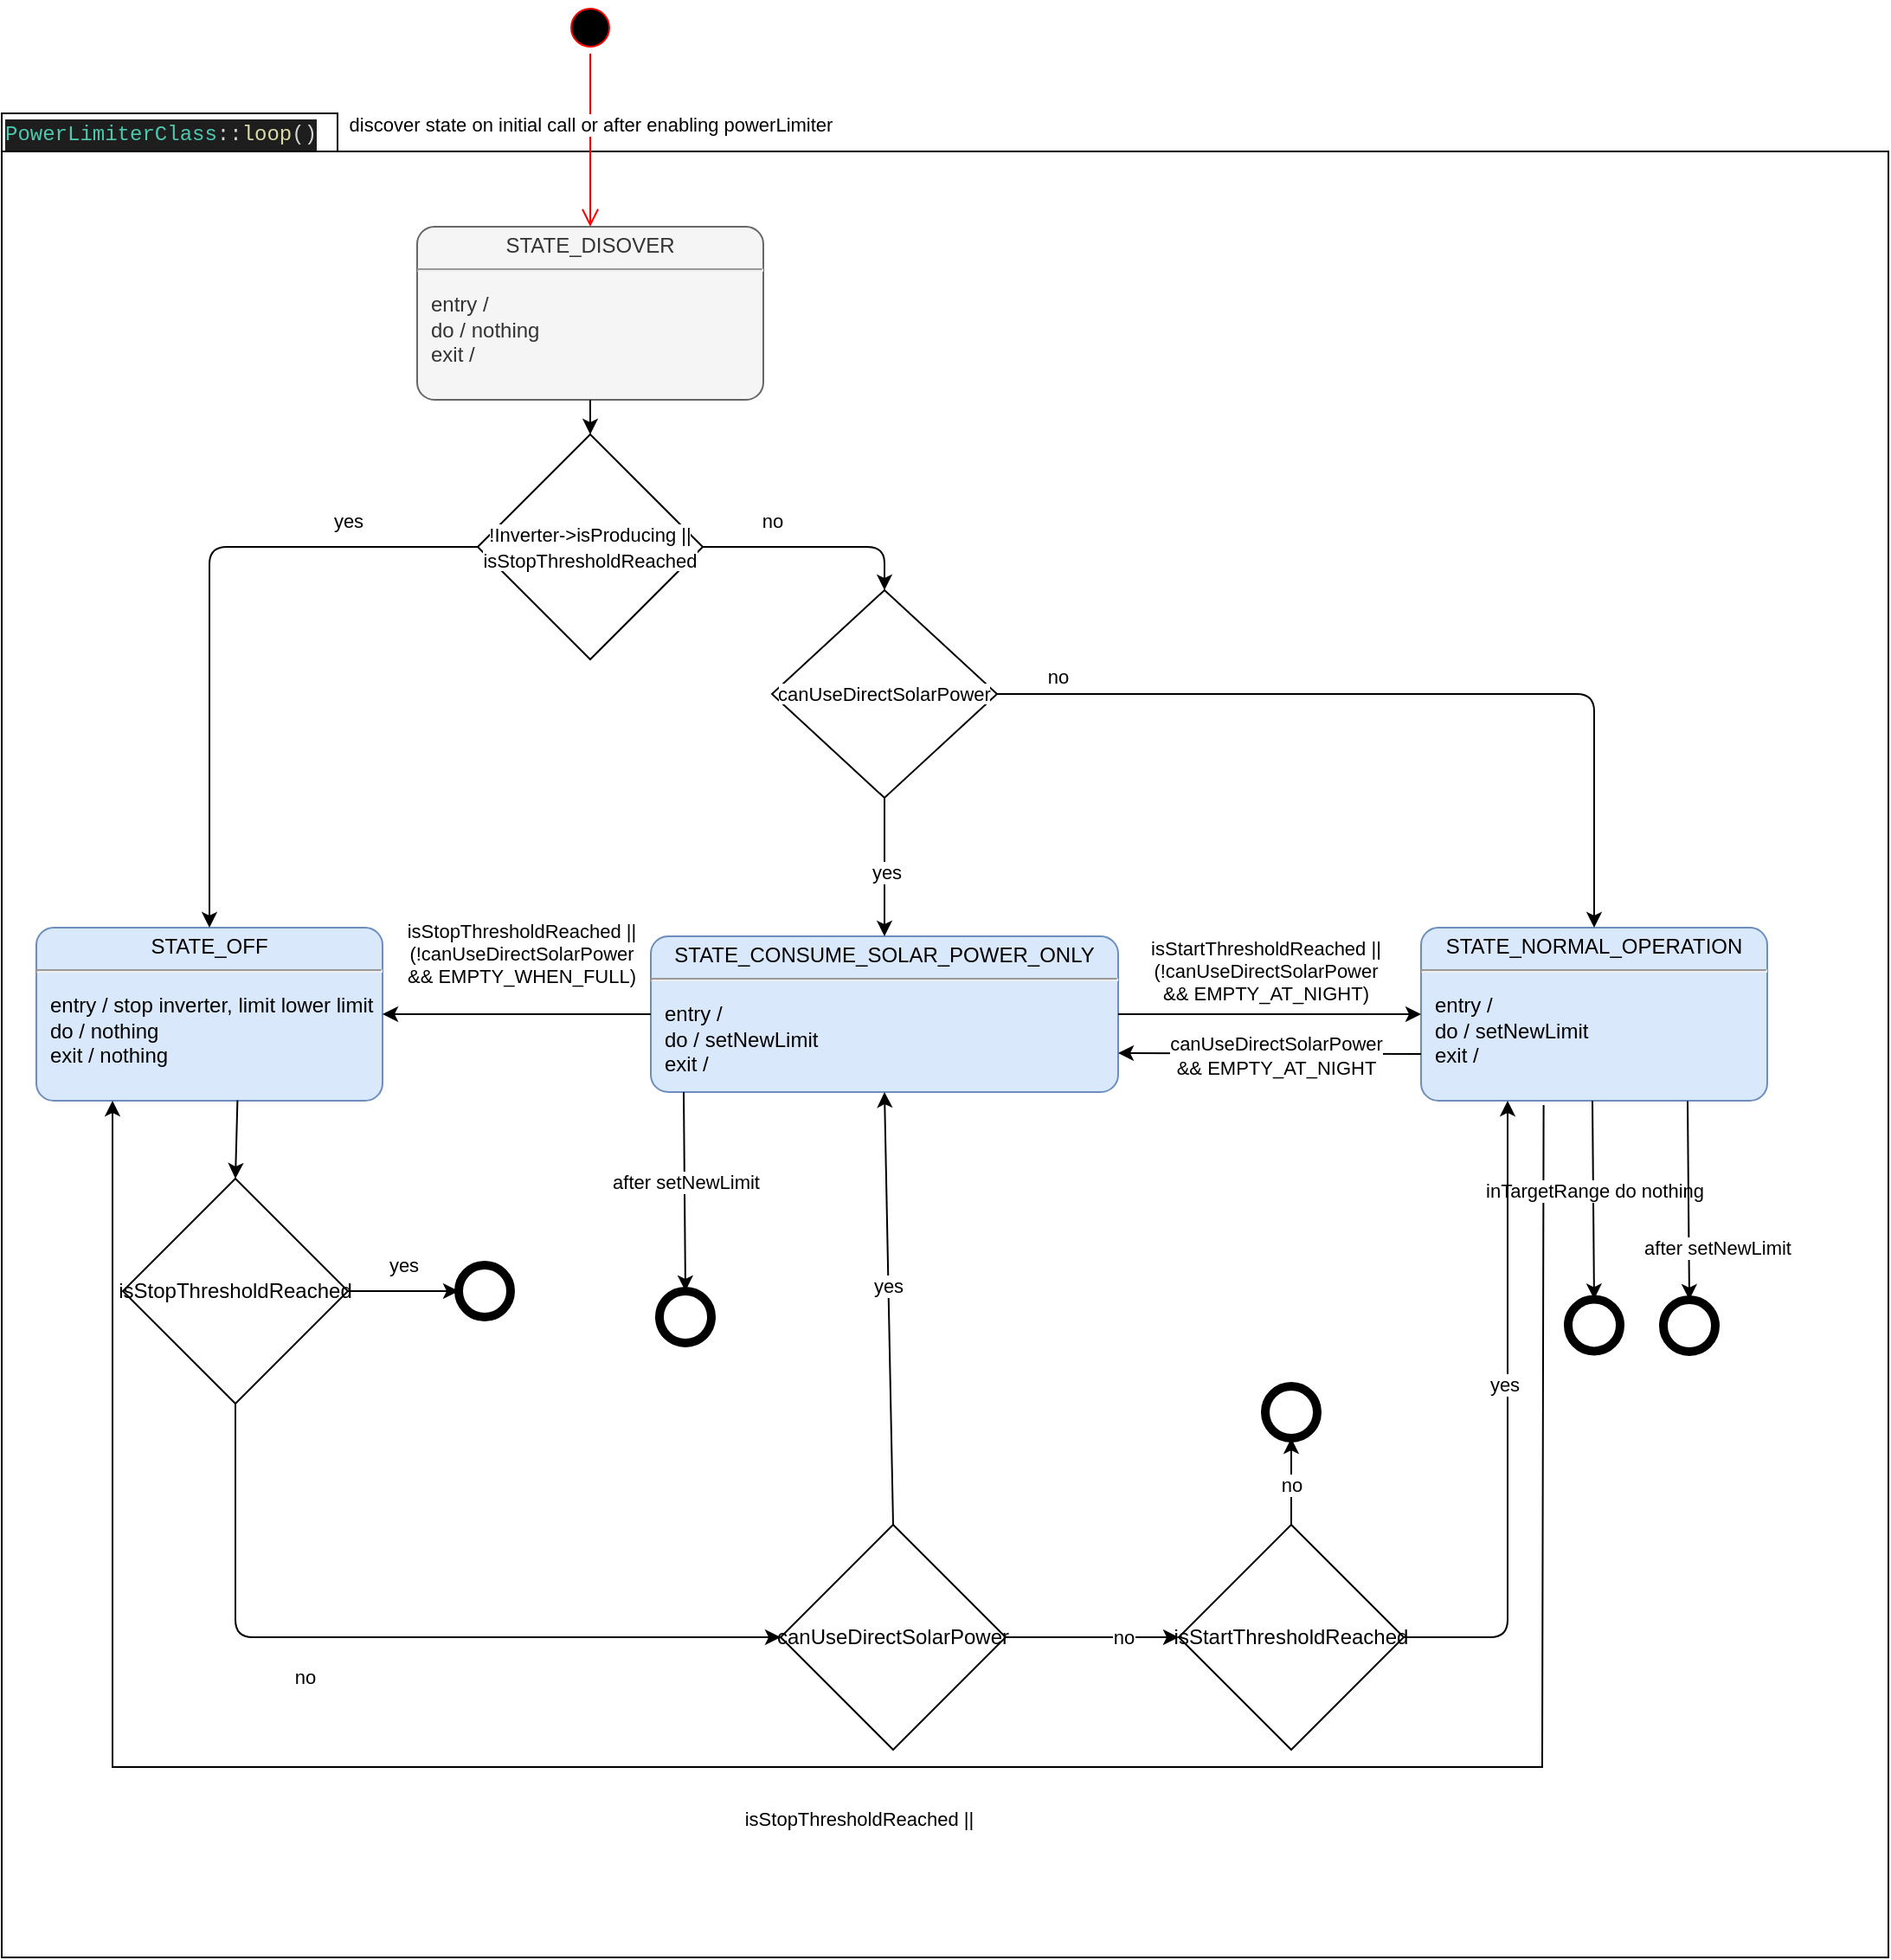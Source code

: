 <mxfile>
    <diagram name="Page-1" id="b5b7bab2-c9e2-2cf4-8b2a-24fd1a2a6d21">
        <mxGraphModel dx="1370" dy="985" grid="1" gridSize="10" guides="1" tooltips="1" connect="1" arrows="1" fold="1" page="1" pageScale="1" pageWidth="827" pageHeight="1169" background="none" math="0" shadow="0">
            <root>
                <mxCell id="0"/>
                <mxCell id="1" parent="0"/>
                <mxCell id="6e0c8c40b5770093-72" value="" style="shape=folder;fontStyle=1;spacingTop=10;tabWidth=194;tabHeight=22;tabPosition=left;html=1;rounded=0;shadow=0;comic=0;labelBackgroundColor=none;strokeWidth=1;fillColor=none;fontFamily=Verdana;fontSize=10;align=center;" parent="1" vertex="1">
                    <mxGeometry x="150" y="114.5" width="1090" height="1065.5" as="geometry"/>
                </mxCell>
                <mxCell id="6e0c8c40b5770093-73" value="&lt;div style=&quot;color: rgb(212, 212, 212); background-color: rgb(30, 30, 30); font-family: Menlo, Monaco, &amp;quot;Courier New&amp;quot;, monospace; font-size: 12px; line-height: 18px;&quot;&gt;&lt;span style=&quot;color: #4ec9b0;&quot;&gt;PowerLimiterClass&lt;/span&gt;::&lt;span style=&quot;color: #dcdcaa;&quot;&gt;loop&lt;/span&gt;()&lt;/div&gt;" style="text;html=1;align=left;verticalAlign=top;spacingTop=-4;fontSize=10;fontFamily=Verdana" parent="1" vertex="1">
                    <mxGeometry x="150" y="114.5" width="130" height="20" as="geometry"/>
                </mxCell>
                <mxCell id="sqCMRMHiXPc9LqBIY9SA-1" value="" style="ellipse;html=1;shape=startState;fillColor=#000000;strokeColor=#ff0000;" parent="1" vertex="1">
                    <mxGeometry x="475" y="50" width="30" height="30" as="geometry"/>
                </mxCell>
                <mxCell id="sqCMRMHiXPc9LqBIY9SA-2" value="discover state on initial call or after enabling powerLimiter" style="html=1;verticalAlign=bottom;endArrow=open;endSize=8;strokeColor=#ff0000;rounded=0;entryX=0.5;entryY=0;entryDx=0;entryDy=0;entryPerimeter=0;" parent="1" source="sqCMRMHiXPc9LqBIY9SA-1" target="2" edge="1">
                    <mxGeometry relative="1" as="geometry">
                        <mxPoint x="205" y="370" as="targetPoint"/>
                    </mxGeometry>
                </mxCell>
                <mxCell id="sqCMRMHiXPc9LqBIY9SA-6" value="&lt;p style=&quot;margin:0px;margin-top:4px;text-align:center;&quot;&gt;STATE_OFF&lt;/p&gt;&lt;hr&gt;&lt;p&gt;&lt;/p&gt;&lt;p style=&quot;margin:0px;margin-left:8px;text-align:left;&quot;&gt;entry / stop inverter, limit lower limit&lt;br&gt;do / nothing&lt;br&gt;exit / nothing&lt;/p&gt;" style="shape=mxgraph.sysml.simpleState;html=1;overflow=fill;whiteSpace=wrap;align=center;fillColor=#dae8fc;strokeColor=#6c8ebf;" parent="1" vertex="1">
                    <mxGeometry x="170" y="585" width="200" height="100" as="geometry"/>
                </mxCell>
                <mxCell id="sqCMRMHiXPc9LqBIY9SA-7" value="&lt;p style=&quot;margin:0px;margin-top:4px;text-align:center;&quot;&gt;STATE_CONSUME_SOLAR_POWER_ONLY&lt;/p&gt;&lt;hr&gt;&lt;p&gt;&lt;/p&gt;&lt;p style=&quot;margin:0px;margin-left:8px;text-align:left;&quot;&gt;entry /&lt;br&gt;do / setNewLimit&lt;br&gt;exit /&lt;/p&gt;" style="shape=mxgraph.sysml.simpleState;html=1;overflow=fill;whiteSpace=wrap;align=center;fillColor=#dae8fc;strokeColor=#6c8ebf;" parent="1" vertex="1">
                    <mxGeometry x="525" y="590" width="270" height="90" as="geometry"/>
                </mxCell>
                <mxCell id="sqCMRMHiXPc9LqBIY9SA-8" value="&lt;p style=&quot;margin:0px;margin-top:4px;text-align:center;&quot;&gt;STATE_NORMAL_OPERATION&lt;/p&gt;&lt;hr&gt;&lt;p&gt;&lt;/p&gt;&lt;p style=&quot;margin:0px;margin-left:8px;text-align:left;&quot;&gt;entry /&lt;br&gt;do / setNewLimit&lt;br&gt;exit /&lt;/p&gt;" style="shape=mxgraph.sysml.simpleState;html=1;overflow=fill;whiteSpace=wrap;align=center;fillColor=#dae8fc;strokeColor=#6c8ebf;" parent="1" vertex="1">
                    <mxGeometry x="970" y="585" width="200" height="100" as="geometry"/>
                </mxCell>
                <mxCell id="2" value="&lt;p style=&quot;margin:0px;margin-top:4px;text-align:center;&quot;&gt;STATE_DISOVER&lt;/p&gt;&lt;hr&gt;&lt;p&gt;&lt;/p&gt;&lt;p style=&quot;margin:0px;margin-left:8px;text-align:left;&quot;&gt;entry /&amp;nbsp;&lt;br&gt;do / nothing&lt;br&gt;exit /&amp;nbsp;&lt;/p&gt;" style="shape=mxgraph.sysml.simpleState;html=1;overflow=fill;whiteSpace=wrap;align=center;fillColor=#f5f5f5;strokeColor=#666666;fontColor=#333333;" parent="1" vertex="1">
                    <mxGeometry x="390" y="180" width="200" height="100" as="geometry"/>
                </mxCell>
                <mxCell id="5" value="" style="shape=ellipse;html=1;dashed=0;whitespace=wrap;aspect=fixed;strokeWidth=5;perimeter=ellipsePerimeter;" parent="1" vertex="1">
                    <mxGeometry x="414" y="780" width="30" height="30" as="geometry"/>
                </mxCell>
                <mxCell id="7" value="&lt;p&gt;&lt;span style=&quot;font-size: 11px; background-color: rgb(255, 255, 255);&quot;&gt;!Inverter-&amp;gt;isProducing || isStopThresholdReached&lt;/span&gt;&lt;/p&gt;" style="rhombus;whiteSpace=wrap;html=1;" parent="1" vertex="1">
                    <mxGeometry x="425" y="300" width="130" height="130" as="geometry"/>
                </mxCell>
                <mxCell id="10" value="&lt;span style=&quot;font-size: 11px; background-color: rgb(255, 255, 255);&quot;&gt;canUseDirectSolarPower&lt;/span&gt;" style="rhombus;whiteSpace=wrap;html=1;" parent="1" vertex="1">
                    <mxGeometry x="595" y="390" width="130" height="120" as="geometry"/>
                </mxCell>
                <mxCell id="11" value="" style="endArrow=classic;html=1;exitX=0.5;exitY=1;exitDx=0;exitDy=0;entryX=0.5;entryY=0;entryDx=0;entryDy=0;entryPerimeter=0;" parent="1" source="10" target="sqCMRMHiXPc9LqBIY9SA-7" edge="1">
                    <mxGeometry width="50" height="50" relative="1" as="geometry">
                        <mxPoint x="620" y="540" as="sourcePoint"/>
                        <mxPoint x="670" y="490" as="targetPoint"/>
                        <Array as="points"/>
                    </mxGeometry>
                </mxCell>
                <mxCell id="20" value="yes" style="edgeLabel;html=1;align=center;verticalAlign=middle;resizable=0;points=[];" parent="11" vertex="1" connectable="0">
                    <mxGeometry x="0.075" y="1" relative="1" as="geometry">
                        <mxPoint as="offset"/>
                    </mxGeometry>
                </mxCell>
                <mxCell id="12" value="" style="endArrow=classic;html=1;entryX=0.5;entryY=0;entryDx=0;entryDy=0;exitX=0.5;exitY=1;exitDx=0;exitDy=0;exitPerimeter=0;" parent="1" source="2" target="7" edge="1">
                    <mxGeometry width="50" height="50" relative="1" as="geometry">
                        <mxPoint x="484" y="280" as="sourcePoint"/>
                        <mxPoint x="420" y="220" as="targetPoint"/>
                    </mxGeometry>
                </mxCell>
                <mxCell id="13" value="" style="endArrow=classic;html=1;entryX=0.5;entryY=0;entryDx=0;entryDy=0;exitX=0;exitY=0.5;exitDx=0;exitDy=0;entryPerimeter=0;" parent="1" source="7" target="sqCMRMHiXPc9LqBIY9SA-6" edge="1">
                    <mxGeometry width="50" height="50" relative="1" as="geometry">
                        <mxPoint x="570" y="290" as="sourcePoint"/>
                        <mxPoint x="400" y="330" as="targetPoint"/>
                        <Array as="points">
                            <mxPoint x="270" y="365"/>
                        </Array>
                    </mxGeometry>
                </mxCell>
                <mxCell id="14" value="yes" style="edgeLabel;html=1;align=center;verticalAlign=middle;resizable=0;points=[];" parent="13" vertex="1" connectable="0">
                    <mxGeometry x="0.305" relative="1" as="geometry">
                        <mxPoint x="80" y="-105" as="offset"/>
                    </mxGeometry>
                </mxCell>
                <mxCell id="15" value="" style="endArrow=classic;html=1;entryX=0.5;entryY=0;entryDx=0;entryDy=0;exitX=1;exitY=0.5;exitDx=0;exitDy=0;" parent="1" source="7" target="10" edge="1">
                    <mxGeometry width="50" height="50" relative="1" as="geometry">
                        <mxPoint x="360" y="370" as="sourcePoint"/>
                        <mxPoint x="280" y="595" as="targetPoint"/>
                        <Array as="points">
                            <mxPoint x="660" y="365"/>
                        </Array>
                    </mxGeometry>
                </mxCell>
                <mxCell id="16" value="no" style="edgeLabel;html=1;align=center;verticalAlign=middle;resizable=0;points=[];" parent="15" vertex="1" connectable="0">
                    <mxGeometry x="0.305" relative="1" as="geometry">
                        <mxPoint x="-45" y="-15" as="offset"/>
                    </mxGeometry>
                </mxCell>
                <mxCell id="18" value="" style="endArrow=classic;html=1;exitX=1;exitY=0.5;exitDx=0;exitDy=0;entryX=0.5;entryY=0;entryDx=0;entryDy=0;entryPerimeter=0;edgeStyle=orthogonalEdgeStyle;" parent="1" source="10" target="sqCMRMHiXPc9LqBIY9SA-8" edge="1">
                    <mxGeometry width="50" height="50" relative="1" as="geometry">
                        <mxPoint x="760" y="340" as="sourcePoint"/>
                        <mxPoint x="810" y="290" as="targetPoint"/>
                    </mxGeometry>
                </mxCell>
                <mxCell id="19" value="no" style="edgeLabel;html=1;align=center;verticalAlign=middle;resizable=0;points=[];" parent="18" vertex="1" connectable="0">
                    <mxGeometry x="0.142" y="2" relative="1" as="geometry">
                        <mxPoint x="-239" y="-8" as="offset"/>
                    </mxGeometry>
                </mxCell>
                <mxCell id="21" value="isStopThresholdReached" style="rhombus;whiteSpace=wrap;html=1;" parent="1" vertex="1">
                    <mxGeometry x="220" y="730" width="130" height="130" as="geometry"/>
                </mxCell>
                <mxCell id="22" value="" style="endArrow=classic;html=1;exitX=0.5;exitY=1;exitDx=0;exitDy=0;entryX=0;entryY=0.5;entryDx=0;entryDy=0;" parent="1" source="21" target="24" edge="1">
                    <mxGeometry width="50" height="50" relative="1" as="geometry">
                        <mxPoint x="620" y="540" as="sourcePoint"/>
                        <mxPoint x="670" y="490" as="targetPoint"/>
                        <Array as="points">
                            <mxPoint x="285" y="995"/>
                        </Array>
                    </mxGeometry>
                </mxCell>
                <mxCell id="31" value="no" style="edgeLabel;html=1;align=center;verticalAlign=middle;resizable=0;points=[];" parent="22" vertex="1" connectable="0">
                    <mxGeometry x="-0.702" y="1" relative="1" as="geometry">
                        <mxPoint x="39" y="91" as="offset"/>
                    </mxGeometry>
                </mxCell>
                <mxCell id="23" value="" style="endArrow=classic;html=1;entryX=0.5;entryY=0;entryDx=0;entryDy=0;exitX=0.581;exitY=0.998;exitDx=0;exitDy=0;exitPerimeter=0;" parent="1" source="sqCMRMHiXPc9LqBIY9SA-6" target="21" edge="1">
                    <mxGeometry width="50" height="50" relative="1" as="geometry">
                        <mxPoint x="480" y="810" as="sourcePoint"/>
                        <mxPoint x="530" y="760" as="targetPoint"/>
                    </mxGeometry>
                </mxCell>
                <mxCell id="41" style="edgeStyle=none;html=1;exitX=1;exitY=0.5;exitDx=0;exitDy=0;entryX=0;entryY=0.5;entryDx=0;entryDy=0;" edge="1" parent="1" source="24" target="25">
                    <mxGeometry relative="1" as="geometry"/>
                </mxCell>
                <mxCell id="42" value="no" style="edgeLabel;html=1;align=center;verticalAlign=middle;resizable=0;points=[];" vertex="1" connectable="0" parent="41">
                    <mxGeometry x="0.36" relative="1" as="geometry">
                        <mxPoint as="offset"/>
                    </mxGeometry>
                </mxCell>
                <mxCell id="24" value="canUseDirectSolarPower" style="rhombus;whiteSpace=wrap;html=1;" parent="1" vertex="1">
                    <mxGeometry x="600" y="930" width="130" height="130" as="geometry"/>
                </mxCell>
                <mxCell id="25" value="isStartThresholdReached" style="rhombus;whiteSpace=wrap;html=1;" parent="1" vertex="1">
                    <mxGeometry x="830" y="930" width="130" height="130" as="geometry"/>
                </mxCell>
                <mxCell id="29" value="" style="endArrow=classic;html=1;exitX=1;exitY=0.5;exitDx=0;exitDy=0;entryX=0;entryY=0.5;entryDx=0;entryDy=0;" parent="1" source="21" target="5" edge="1">
                    <mxGeometry width="50" height="50" relative="1" as="geometry">
                        <mxPoint x="350" y="830" as="sourcePoint"/>
                        <mxPoint x="400" y="780" as="targetPoint"/>
                    </mxGeometry>
                </mxCell>
                <mxCell id="30" value="yes" style="edgeLabel;html=1;align=center;verticalAlign=middle;resizable=0;points=[];" parent="29" vertex="1" connectable="0">
                    <mxGeometry x="-0.1" relative="1" as="geometry">
                        <mxPoint x="3" y="-15" as="offset"/>
                    </mxGeometry>
                </mxCell>
                <mxCell id="JKiNQljIdbqBsyxyxwz1-38" value="" style="endArrow=classic;html=1;rounded=0;entryX=1;entryY=0.5;entryDx=0;entryDy=0;entryPerimeter=0;exitX=0;exitY=0.5;exitDx=0;exitDy=0;exitPerimeter=0;" parent="1" source="sqCMRMHiXPc9LqBIY9SA-7" target="sqCMRMHiXPc9LqBIY9SA-6" edge="1">
                    <mxGeometry width="50" height="50" relative="1" as="geometry">
                        <mxPoint x="570" y="820" as="sourcePoint"/>
                        <mxPoint x="620" y="770" as="targetPoint"/>
                    </mxGeometry>
                </mxCell>
                <mxCell id="JKiNQljIdbqBsyxyxwz1-39" value="isStopThresholdReached ||&lt;br&gt;(!canUseDirectSolarPower &lt;br&gt;&amp;amp;&amp;amp; EMPTY_WHEN_FULL)" style="edgeLabel;html=1;align=center;verticalAlign=middle;resizable=0;points=[];" parent="JKiNQljIdbqBsyxyxwz1-38" vertex="1" connectable="0">
                    <mxGeometry x="-0.213" y="-2" relative="1" as="geometry">
                        <mxPoint x="-14" y="-33" as="offset"/>
                    </mxGeometry>
                </mxCell>
                <mxCell id="JKiNQljIdbqBsyxyxwz1-40" value="isStartThresholdReached ||&lt;br style=&quot;border-color: var(--border-color);&quot;&gt;(!canUseDirectSolarPower&lt;br style=&quot;border-color: var(--border-color);&quot;&gt;&amp;amp;&amp;amp; EMPTY_AT_NIGHT)" style="endArrow=classic;html=1;rounded=0;exitX=1;exitY=0.5;exitDx=0;exitDy=0;exitPerimeter=0;entryX=0;entryY=0.5;entryDx=0;entryDy=0;entryPerimeter=0;" parent="1" source="sqCMRMHiXPc9LqBIY9SA-7" target="sqCMRMHiXPc9LqBIY9SA-8" edge="1">
                    <mxGeometry x="-0.029" y="25" width="50" height="50" relative="1" as="geometry">
                        <mxPoint x="570" y="560" as="sourcePoint"/>
                        <mxPoint x="620" y="510" as="targetPoint"/>
                        <mxPoint as="offset"/>
                    </mxGeometry>
                </mxCell>
                <mxCell id="JKiNQljIdbqBsyxyxwz1-41" value="" style="endArrow=classic;html=1;rounded=0;entryX=0.22;entryY=1;entryDx=0;entryDy=0;entryPerimeter=0;exitX=0.354;exitY=1.025;exitDx=0;exitDy=0;exitPerimeter=0;" parent="1" source="sqCMRMHiXPc9LqBIY9SA-8" target="sqCMRMHiXPc9LqBIY9SA-6" edge="1">
                    <mxGeometry width="50" height="50" relative="1" as="geometry">
                        <mxPoint x="1040" y="680" as="sourcePoint"/>
                        <mxPoint x="890" y="750" as="targetPoint"/>
                        <Array as="points">
                            <mxPoint x="1040" y="1070"/>
                            <mxPoint x="214" y="1070"/>
                        </Array>
                    </mxGeometry>
                </mxCell>
                <mxCell id="JKiNQljIdbqBsyxyxwz1-42" value="isStopThresholdReached ||" style="edgeLabel;html=1;align=center;verticalAlign=middle;resizable=0;points=[];" parent="JKiNQljIdbqBsyxyxwz1-41" vertex="1" connectable="0">
                    <mxGeometry x="-0.213" y="-2" relative="1" as="geometry">
                        <mxPoint x="-151" y="32" as="offset"/>
                    </mxGeometry>
                </mxCell>
                <mxCell id="JKiNQljIdbqBsyxyxwz1-43" value="" style="shape=ellipse;html=1;dashed=0;whitespace=wrap;aspect=fixed;strokeWidth=5;perimeter=ellipsePerimeter;" parent="1" vertex="1">
                    <mxGeometry x="1055" y="799.7" width="30" height="30" as="geometry"/>
                </mxCell>
                <mxCell id="JKiNQljIdbqBsyxyxwz1-44" value="" style="endArrow=classic;html=1;exitX=0.82;exitY=1.003;exitDx=0;exitDy=0;entryX=0.5;entryY=0;entryDx=0;entryDy=0;exitPerimeter=0;" parent="1" target="JKiNQljIdbqBsyxyxwz1-43" edge="1">
                    <mxGeometry width="50" height="50" relative="1" as="geometry">
                        <mxPoint x="1069.0" y="685" as="sourcePoint"/>
                        <mxPoint x="1119" y="749.7" as="targetPoint"/>
                    </mxGeometry>
                </mxCell>
                <mxCell id="JKiNQljIdbqBsyxyxwz1-45" value="inTargetRange do nothing" style="edgeLabel;html=1;align=center;verticalAlign=middle;resizable=0;points=[];" parent="JKiNQljIdbqBsyxyxwz1-44" vertex="1" connectable="0">
                    <mxGeometry x="-0.1" relative="1" as="geometry">
                        <mxPoint as="offset"/>
                    </mxGeometry>
                </mxCell>
                <mxCell id="JKiNQljIdbqBsyxyxwz1-46" value="" style="shape=ellipse;html=1;dashed=0;whitespace=wrap;aspect=fixed;strokeWidth=5;perimeter=ellipsePerimeter;" parent="1" vertex="1">
                    <mxGeometry x="530" y="795" width="30" height="30" as="geometry"/>
                </mxCell>
                <mxCell id="JKiNQljIdbqBsyxyxwz1-47" value="" style="endArrow=classic;html=1;exitX=0.82;exitY=1.003;exitDx=0;exitDy=0;entryX=0.5;entryY=0;entryDx=0;entryDy=0;exitPerimeter=0;" parent="1" target="JKiNQljIdbqBsyxyxwz1-46" edge="1">
                    <mxGeometry width="50" height="50" relative="1" as="geometry">
                        <mxPoint x="544" y="680" as="sourcePoint"/>
                        <mxPoint x="594" y="745" as="targetPoint"/>
                    </mxGeometry>
                </mxCell>
                <mxCell id="JKiNQljIdbqBsyxyxwz1-48" value="after setNewLimit" style="edgeLabel;html=1;align=center;verticalAlign=middle;resizable=0;points=[];" parent="JKiNQljIdbqBsyxyxwz1-47" vertex="1" connectable="0">
                    <mxGeometry x="-0.1" relative="1" as="geometry">
                        <mxPoint as="offset"/>
                    </mxGeometry>
                </mxCell>
                <mxCell id="JKiNQljIdbqBsyxyxwz1-49" value="" style="shape=ellipse;html=1;dashed=0;whitespace=wrap;aspect=fixed;strokeWidth=5;perimeter=ellipsePerimeter;" parent="1" vertex="1">
                    <mxGeometry x="1110" y="800" width="30" height="30" as="geometry"/>
                </mxCell>
                <mxCell id="JKiNQljIdbqBsyxyxwz1-50" value="" style="endArrow=classic;html=1;exitX=0.82;exitY=1.003;exitDx=0;exitDy=0;entryX=0.5;entryY=0;entryDx=0;entryDy=0;exitPerimeter=0;" parent="1" target="JKiNQljIdbqBsyxyxwz1-49" edge="1">
                    <mxGeometry width="50" height="50" relative="1" as="geometry">
                        <mxPoint x="1124.0" y="685.3" as="sourcePoint"/>
                        <mxPoint x="1174" y="750" as="targetPoint"/>
                    </mxGeometry>
                </mxCell>
                <mxCell id="JKiNQljIdbqBsyxyxwz1-51" value="after setNewLimit" style="edgeLabel;html=1;align=center;verticalAlign=middle;resizable=0;points=[];" parent="JKiNQljIdbqBsyxyxwz1-50" vertex="1" connectable="0">
                    <mxGeometry x="-0.1" relative="1" as="geometry">
                        <mxPoint x="16" y="33" as="offset"/>
                    </mxGeometry>
                </mxCell>
                <mxCell id="38" value="" style="endArrow=classic;html=1;exitX=0.5;exitY=0;exitDx=0;exitDy=0;entryX=0.5;entryY=1;entryDx=0;entryDy=0;entryPerimeter=0;" edge="1" parent="1" source="24" target="sqCMRMHiXPc9LqBIY9SA-7">
                    <mxGeometry width="50" height="50" relative="1" as="geometry">
                        <mxPoint x="580" y="710" as="sourcePoint"/>
                        <mxPoint x="630" y="660" as="targetPoint"/>
                    </mxGeometry>
                </mxCell>
                <mxCell id="39" value="yes" style="edgeLabel;html=1;align=center;verticalAlign=middle;resizable=0;points=[];" vertex="1" connectable="0" parent="38">
                    <mxGeometry x="0.104" relative="1" as="geometry">
                        <mxPoint as="offset"/>
                    </mxGeometry>
                </mxCell>
                <mxCell id="40" value="" style="endArrow=classic;html=1;entryX=1;entryY=0.75;entryDx=0;entryDy=0;entryPerimeter=0;" edge="1" parent="1" target="sqCMRMHiXPc9LqBIY9SA-7">
                    <mxGeometry width="50" height="50" relative="1" as="geometry">
                        <mxPoint x="970" y="658" as="sourcePoint"/>
                        <mxPoint x="800" y="660" as="targetPoint"/>
                    </mxGeometry>
                </mxCell>
                <mxCell id="48" value="canUseDirectSolarPower&lt;br style=&quot;border-color: var(--border-color);&quot;&gt;&amp;amp;&amp;amp; EMPTY_AT_NIGHT" style="edgeLabel;html=1;align=center;verticalAlign=middle;resizable=0;points=[];" vertex="1" connectable="0" parent="40">
                    <mxGeometry x="-0.04" y="1" relative="1" as="geometry">
                        <mxPoint as="offset"/>
                    </mxGeometry>
                </mxCell>
                <mxCell id="43" value="" style="endArrow=classic;html=1;exitX=1;exitY=0.5;exitDx=0;exitDy=0;entryX=0.25;entryY=1;entryDx=0;entryDy=0;entryPerimeter=0;" edge="1" parent="1" source="25" target="sqCMRMHiXPc9LqBIY9SA-8">
                    <mxGeometry width="50" height="50" relative="1" as="geometry">
                        <mxPoint x="960" y="980" as="sourcePoint"/>
                        <mxPoint x="1010" y="930" as="targetPoint"/>
                        <Array as="points">
                            <mxPoint x="1020" y="995"/>
                        </Array>
                    </mxGeometry>
                </mxCell>
                <mxCell id="44" value="yes" style="edgeLabel;html=1;align=center;verticalAlign=middle;resizable=0;points=[];" vertex="1" connectable="0" parent="43">
                    <mxGeometry x="0.114" y="2" relative="1" as="geometry">
                        <mxPoint as="offset"/>
                    </mxGeometry>
                </mxCell>
                <mxCell id="45" value="" style="shape=ellipse;html=1;dashed=0;whitespace=wrap;aspect=fixed;strokeWidth=5;perimeter=ellipsePerimeter;" vertex="1" parent="1">
                    <mxGeometry x="880" y="850" width="30" height="30" as="geometry"/>
                </mxCell>
                <mxCell id="46" value="" style="endArrow=classic;html=1;exitX=0.5;exitY=0;exitDx=0;exitDy=0;entryX=0.5;entryY=1;entryDx=0;entryDy=0;" edge="1" parent="1" source="25" target="45">
                    <mxGeometry width="50" height="50" relative="1" as="geometry">
                        <mxPoint x="580" y="710" as="sourcePoint"/>
                        <mxPoint x="630" y="660" as="targetPoint"/>
                    </mxGeometry>
                </mxCell>
                <mxCell id="47" value="no" style="edgeLabel;html=1;align=center;verticalAlign=middle;resizable=0;points=[];" vertex="1" connectable="0" parent="46">
                    <mxGeometry x="-0.08" relative="1" as="geometry">
                        <mxPoint as="offset"/>
                    </mxGeometry>
                </mxCell>
            </root>
        </mxGraphModel>
    </diagram>
</mxfile>